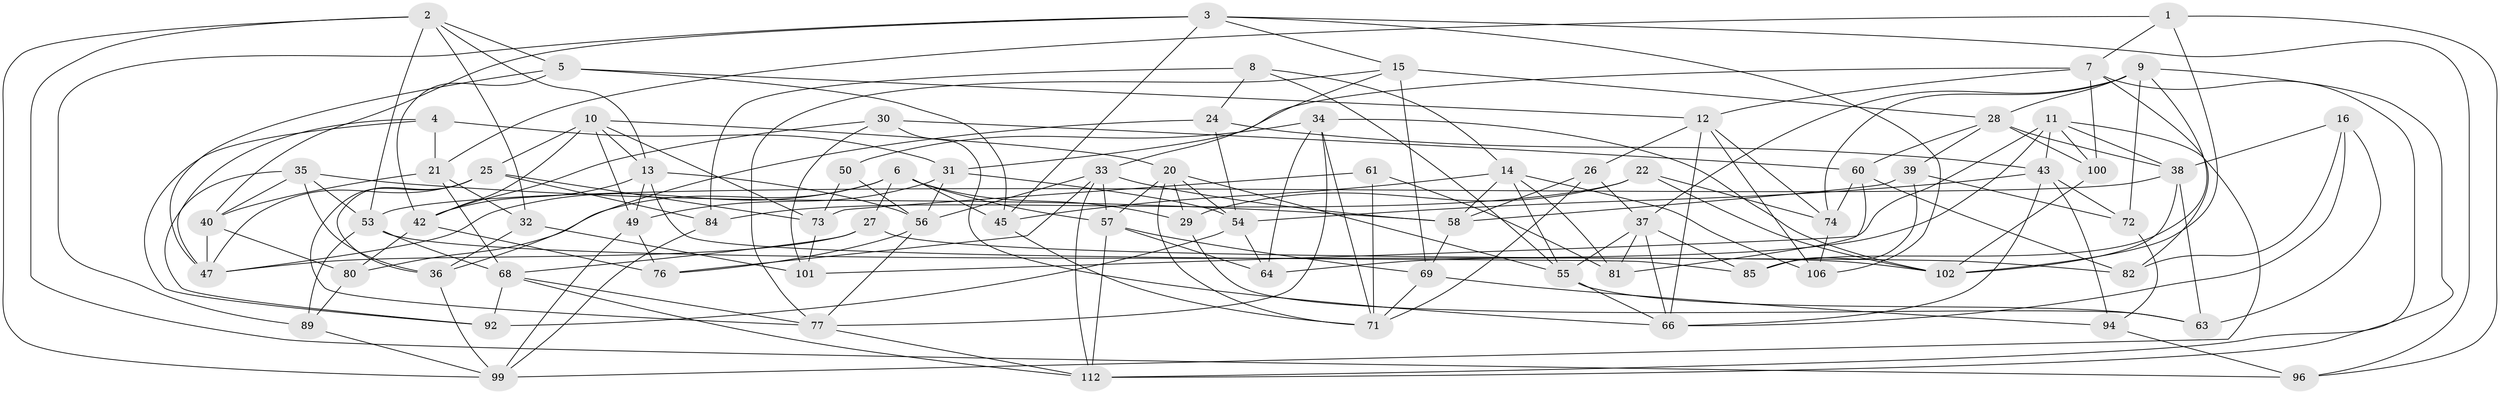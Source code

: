 // original degree distribution, {4: 1.0}
// Generated by graph-tools (version 1.1) at 2025/11/02/27/25 16:11:44]
// undirected, 76 vertices, 190 edges
graph export_dot {
graph [start="1"]
  node [color=gray90,style=filled];
  1;
  2 [super="+17"];
  3 [super="+86"];
  4;
  5 [super="+111"];
  6 [super="+95"];
  7 [super="+105"];
  8;
  9 [super="+19"];
  10 [super="+122"];
  11 [super="+48"];
  12 [super="+62"];
  13 [super="+41"];
  14 [super="+18"];
  15 [super="+23"];
  16;
  20 [super="+108"];
  21 [super="+70"];
  22;
  24;
  25 [super="+52"];
  26;
  27;
  28 [super="+98"];
  29;
  30;
  31 [super="+91"];
  32;
  33 [super="+46"];
  34 [super="+75"];
  35 [super="+65"];
  36 [super="+44"];
  37 [super="+116"];
  38 [super="+83"];
  39;
  40 [super="+87"];
  42 [super="+51"];
  43 [super="+79"];
  45 [super="+118"];
  47 [super="+110"];
  49 [super="+78"];
  50;
  53 [super="+107"];
  54 [super="+117"];
  55 [super="+93"];
  56 [super="+90"];
  57 [super="+59"];
  58 [super="+67"];
  60 [super="+103"];
  61;
  63;
  64;
  66 [super="+121"];
  68 [super="+109"];
  69 [super="+88"];
  71 [super="+119"];
  72;
  73 [super="+113"];
  74 [super="+97"];
  76;
  77 [super="+115"];
  80;
  81;
  82;
  84;
  85;
  89;
  92;
  94;
  96;
  99 [super="+104"];
  100;
  101;
  102 [super="+114"];
  106;
  112 [super="+120"];
  1 -- 96;
  1 -- 21;
  1 -- 102;
  1 -- 7;
  2 -- 32;
  2 -- 13;
  2 -- 96;
  2 -- 53;
  2 -- 99;
  2 -- 5;
  3 -- 45;
  3 -- 89;
  3 -- 40;
  3 -- 106;
  3 -- 96;
  3 -- 15;
  4 -- 21;
  4 -- 47;
  4 -- 92;
  4 -- 31;
  5 -- 12;
  5 -- 45 [weight=2];
  5 -- 47;
  5 -- 42;
  6 -- 57;
  6 -- 27;
  6 -- 80;
  6 -- 29;
  6 -- 45;
  6 -- 47;
  7 -- 82;
  7 -- 100;
  7 -- 12;
  7 -- 31;
  7 -- 112;
  8 -- 84;
  8 -- 55;
  8 -- 24;
  8 -- 14;
  9 -- 37;
  9 -- 85;
  9 -- 72;
  9 -- 74;
  9 -- 28;
  9 -- 112;
  10 -- 42;
  10 -- 20;
  10 -- 13;
  10 -- 49;
  10 -- 73;
  10 -- 25;
  11 -- 101;
  11 -- 64;
  11 -- 100;
  11 -- 99;
  11 -- 43;
  11 -- 38;
  12 -- 74;
  12 -- 66;
  12 -- 26;
  12 -- 106;
  13 -- 85;
  13 -- 56;
  13 -- 42;
  13 -- 49;
  14 -- 58;
  14 -- 45;
  14 -- 81;
  14 -- 106;
  14 -- 55;
  15 -- 69 [weight=2];
  15 -- 77;
  15 -- 33;
  15 -- 28;
  16 -- 63;
  16 -- 66;
  16 -- 82;
  16 -- 38;
  20 -- 29;
  20 -- 57;
  20 -- 55;
  20 -- 71;
  20 -- 54;
  21 -- 40 [weight=2];
  21 -- 32;
  21 -- 68;
  22 -- 74;
  22 -- 29;
  22 -- 84;
  22 -- 102;
  24 -- 54;
  24 -- 36;
  24 -- 43;
  25 -- 73;
  25 -- 77;
  25 -- 47;
  25 -- 36;
  25 -- 84;
  26 -- 37;
  26 -- 71;
  26 -- 58;
  27 -- 82;
  27 -- 68;
  27 -- 47;
  28 -- 39;
  28 -- 100;
  28 -- 60;
  28 -- 38;
  29 -- 63;
  30 -- 101;
  30 -- 66;
  30 -- 60;
  30 -- 42;
  31 -- 49 [weight=2];
  31 -- 56;
  31 -- 54;
  32 -- 101;
  32 -- 36;
  33 -- 58;
  33 -- 57;
  33 -- 112;
  33 -- 76;
  33 -- 56;
  34 -- 71;
  34 -- 50 [weight=2];
  34 -- 64;
  34 -- 77;
  34 -- 102;
  35 -- 92;
  35 -- 58;
  35 -- 36 [weight=2];
  35 -- 40;
  35 -- 53;
  36 -- 99;
  37 -- 85;
  37 -- 81;
  37 -- 55;
  37 -- 66;
  38 -- 63;
  38 -- 102;
  38 -- 53;
  39 -- 72;
  39 -- 85;
  39 -- 58;
  40 -- 47;
  40 -- 80;
  42 -- 80;
  42 -- 76;
  43 -- 72;
  43 -- 66;
  43 -- 94;
  43 -- 54;
  45 -- 71;
  49 -- 76;
  49 -- 99;
  50 -- 73;
  50 -- 56;
  53 -- 89;
  53 -- 102;
  53 -- 68;
  54 -- 64;
  54 -- 92;
  55 -- 63;
  55 -- 66;
  56 -- 76;
  56 -- 77;
  57 -- 64;
  57 -- 69;
  57 -- 112;
  58 -- 69;
  60 -- 82;
  60 -- 81;
  60 -- 74 [weight=2];
  61 -- 73 [weight=2];
  61 -- 81;
  61 -- 71;
  68 -- 112;
  68 -- 92;
  68 -- 77;
  69 -- 94;
  69 -- 71;
  72 -- 94;
  73 -- 101;
  74 -- 106;
  77 -- 112;
  80 -- 89;
  84 -- 99;
  89 -- 99;
  94 -- 96;
  100 -- 102;
}
